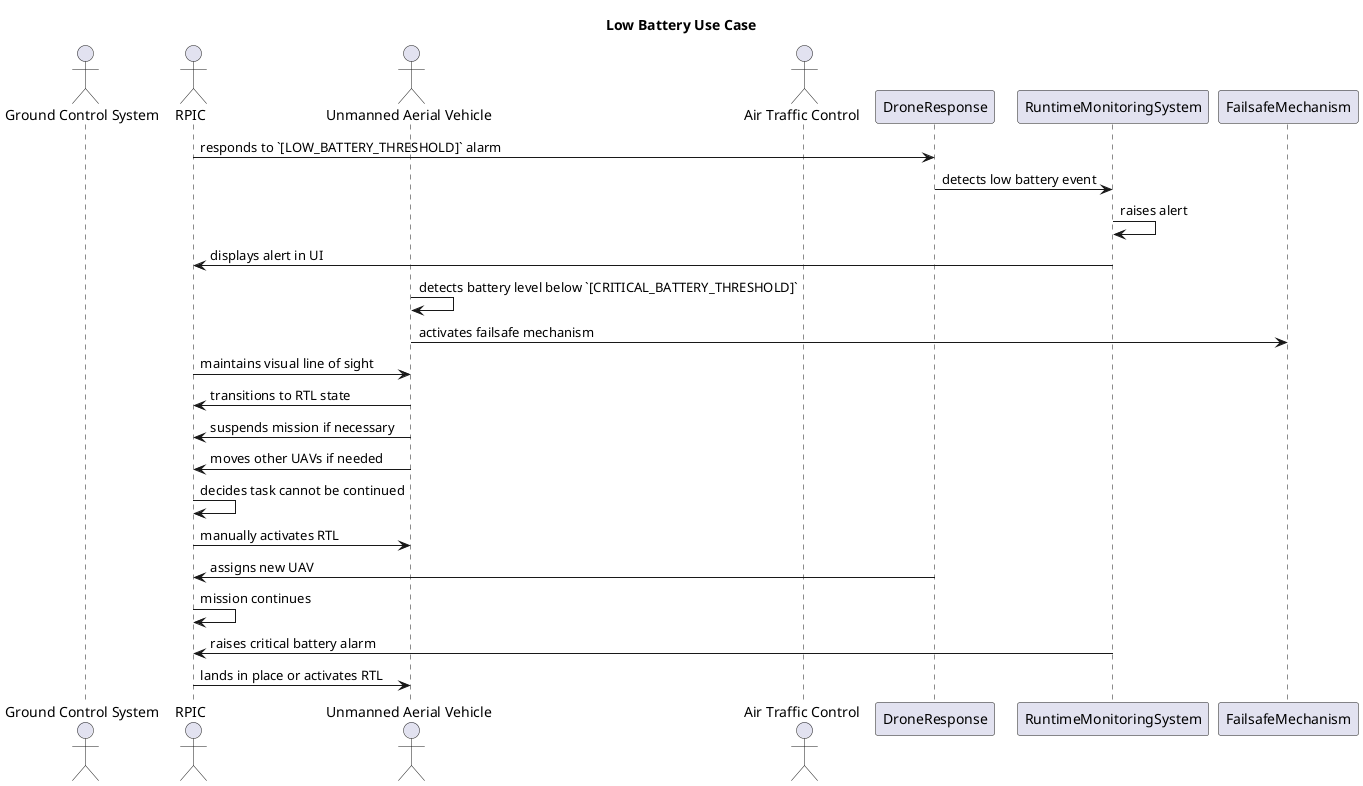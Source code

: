 @startuml
title "Low Battery Use Case"

actor "Ground Control System" as GCS
actor "RPIC" as RPIC
actor "Unmanned Aerial Vehicle" as UAV
actor "Air Traffic Control" as ATC

RPIC -> DroneResponse: responds to `[LOW_BATTERY_THRESHOLD]` alarm
DroneResponse -> RuntimeMonitoringSystem: detects low battery event
RuntimeMonitoringSystem -> RuntimeMonitoringSystem: raises alert
RuntimeMonitoringSystem -> RPIC: displays alert in UI
UAV -> UAV: detects battery level below `[CRITICAL_BATTERY_THRESHOLD]`
UAV -> FailsafeMechanism: activates failsafe mechanism
RPIC -> UAV: maintains visual line of sight
UAV -> RPIC: transitions to RTL state
UAV -> RPIC: suspends mission if necessary
UAV -> RPIC: moves other UAVs if needed

RPIC -> RPIC: decides task cannot be continued
RPIC -> UAV: manually activates RTL
DroneResponse -> RPIC: assigns new UAV
RPIC -> RPIC: mission continues

RuntimeMonitoringSystem -> RPIC: raises critical battery alarm
RPIC -> UAV: lands in place or activates RTL

@enduml
